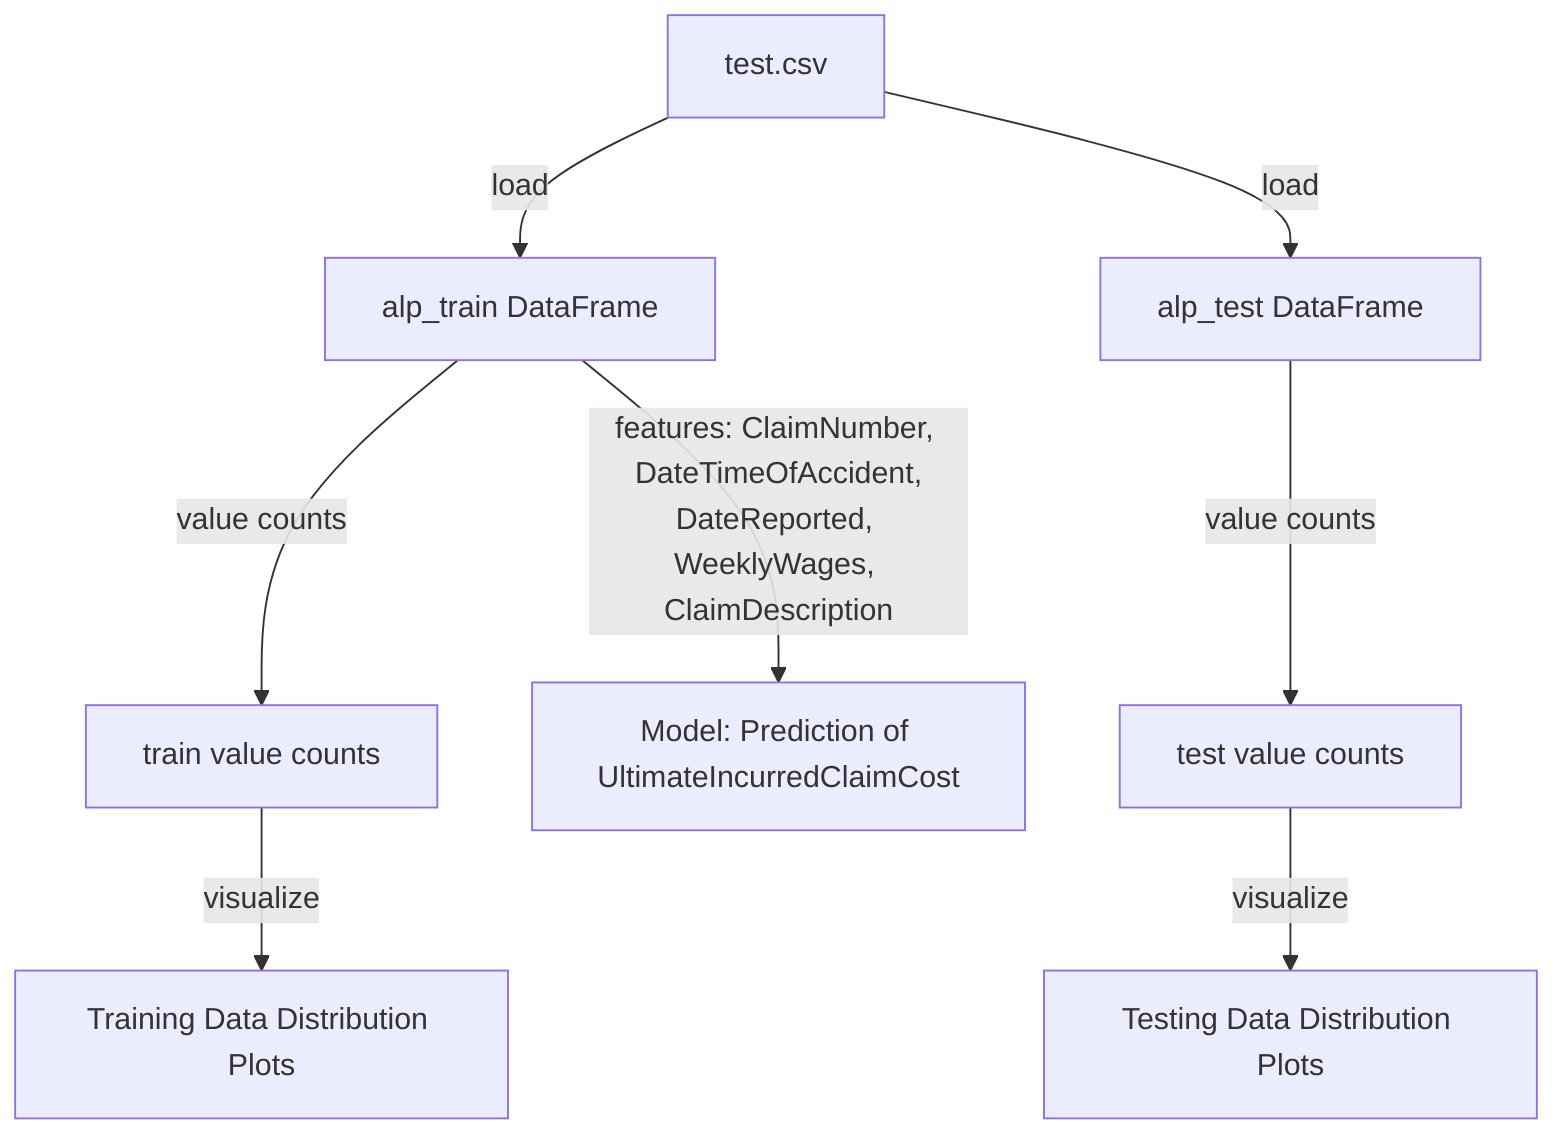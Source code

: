 flowchart TD
    %% Data Sources
    A["train.csv"] -->|load| B["alp_train DataFrame"]
    A["test.csv"] -->|load| C["alp_test DataFrame"]

    %% Data Processing
    B -->|value counts| D["train value counts"]
    C -->|value counts| E["test value counts"]

    %% Visualizations
    D -->|visualize| F["Training Data Distribution Plots"]
    E -->|visualize| G["Testing Data Distribution Plots"]

    %% Model Training and Prediction
    B -->|features: ClaimNumber, DateTimeOfAccident,\nDateReported, WeeklyWages, ClaimDescription| H["Model: Prediction of UltimateIncurredClaimCost"]